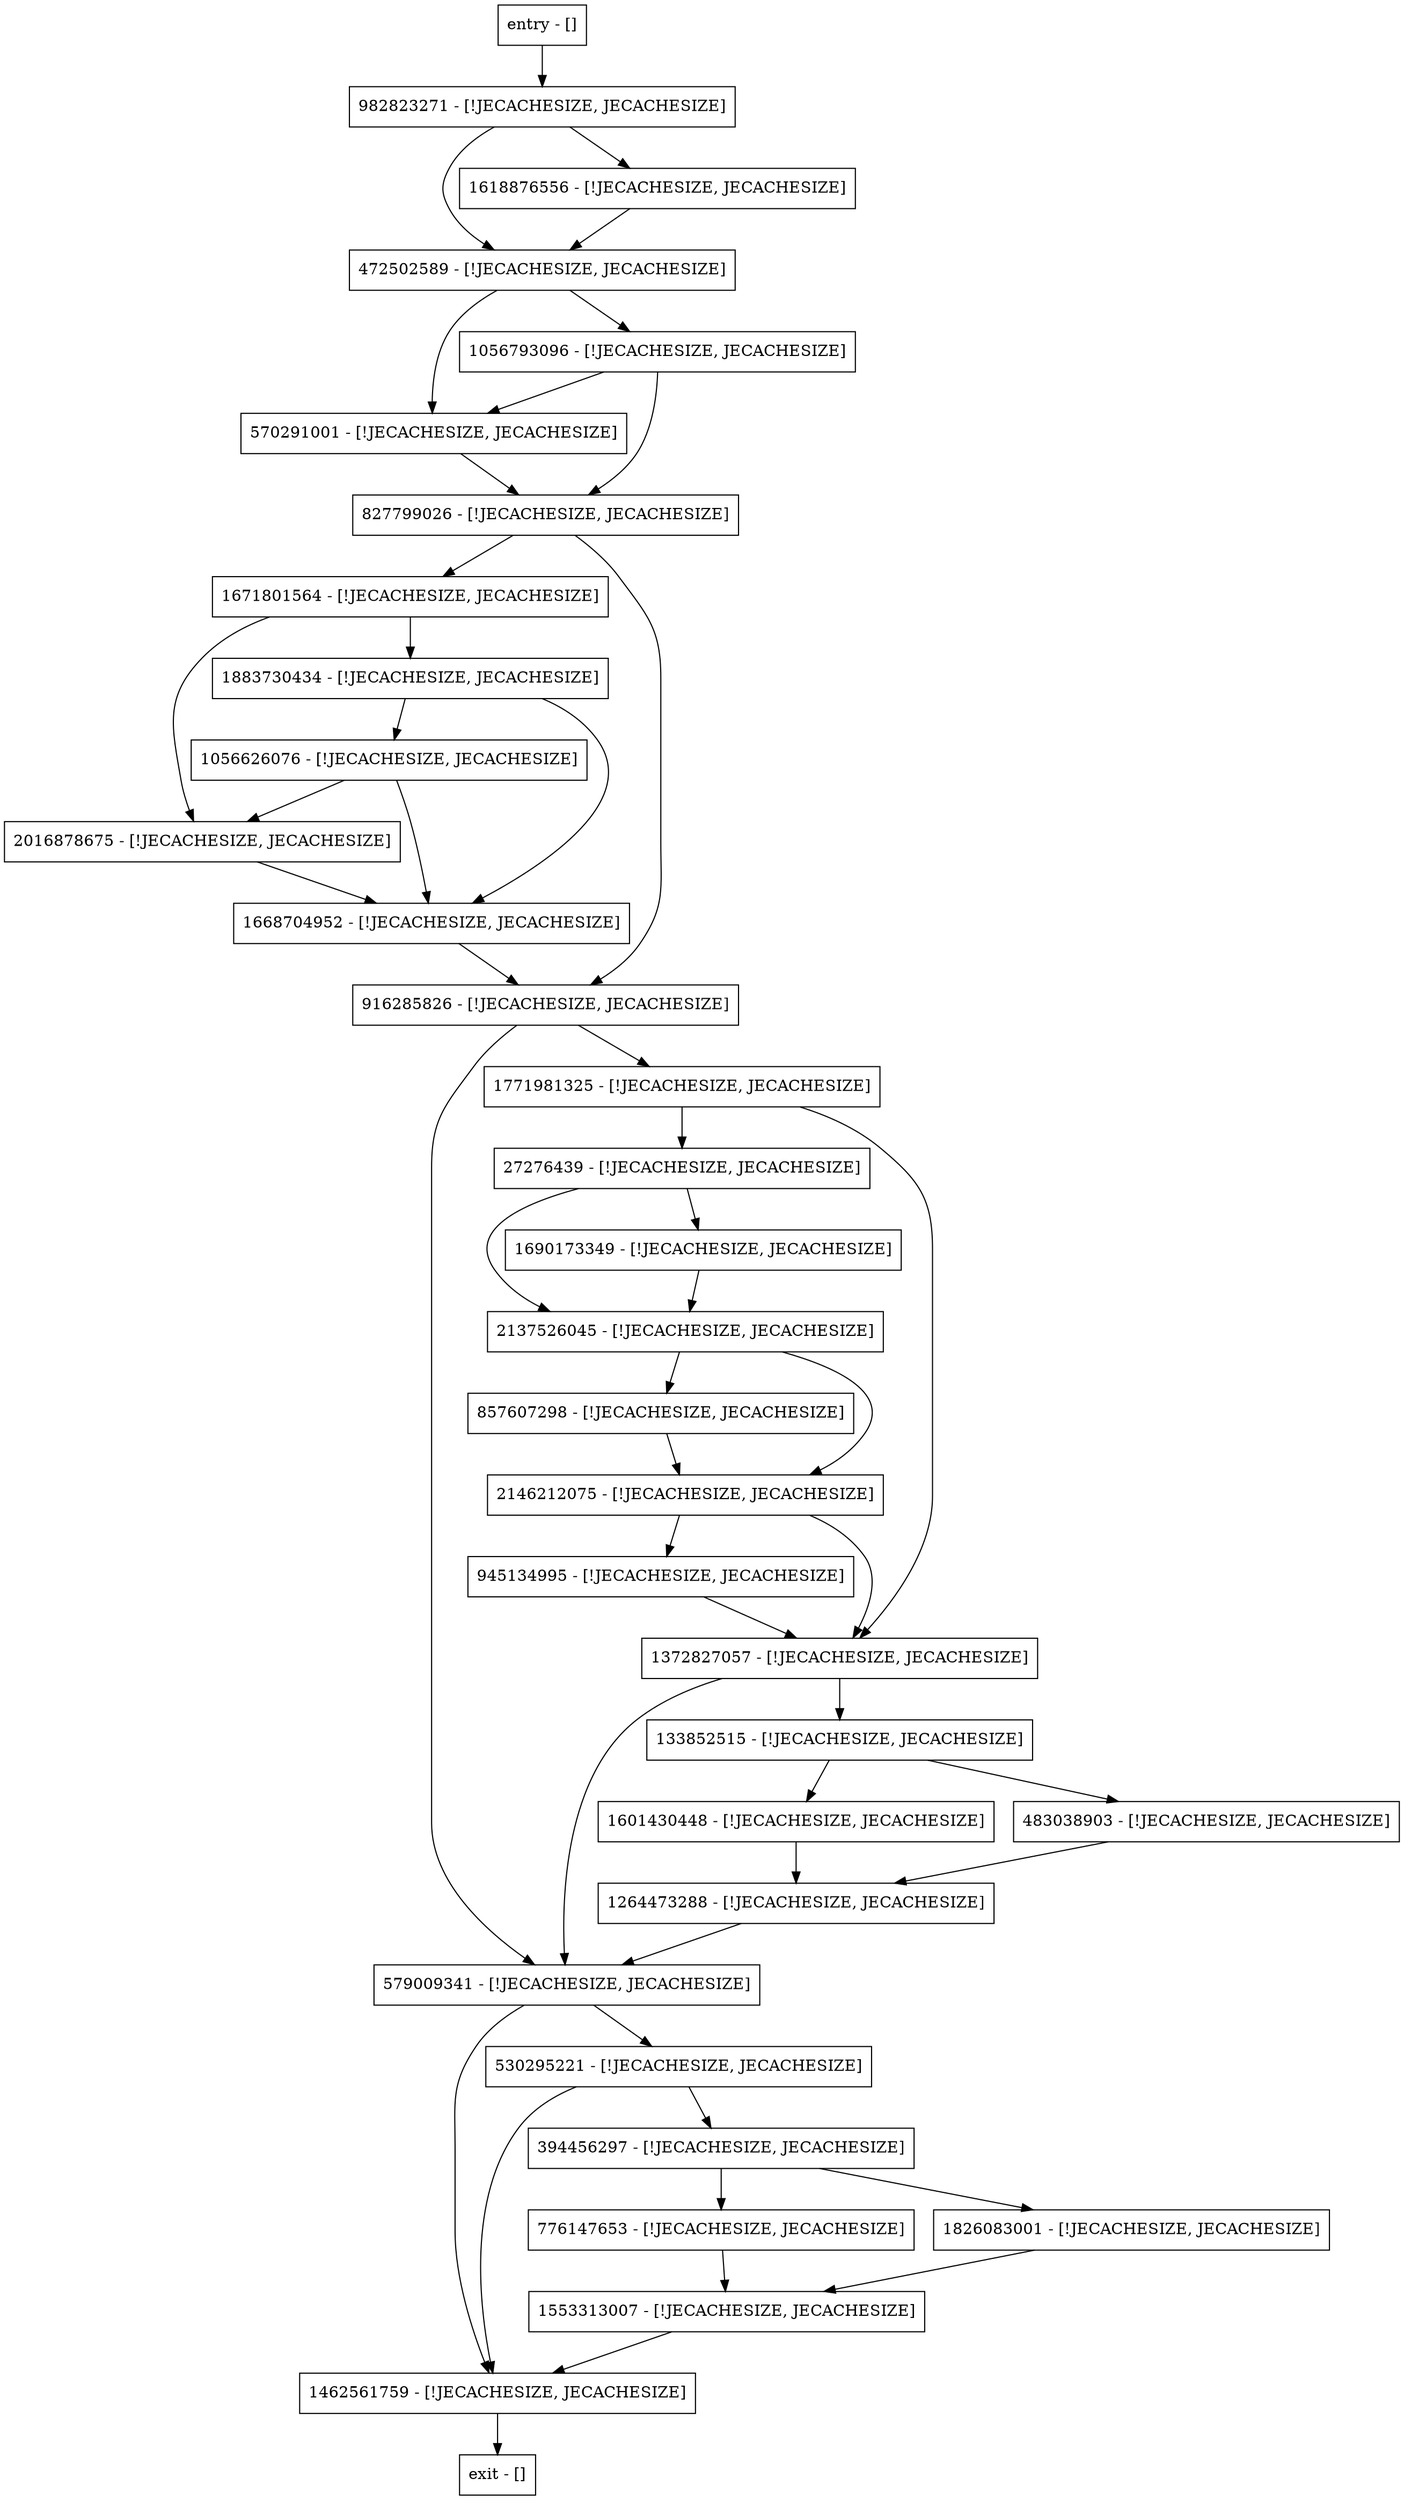 digraph getBaseLNEntrySize {
node [shape=record];
1372827057 [label="1372827057 - [!JECACHESIZE, JECACHESIZE]"];
1553313007 [label="1553313007 - [!JECACHESIZE, JECACHESIZE]"];
1056626076 [label="1056626076 - [!JECACHESIZE, JECACHESIZE]"];
1601430448 [label="1601430448 - [!JECACHESIZE, JECACHESIZE]"];
472502589 [label="472502589 - [!JECACHESIZE, JECACHESIZE]"];
1883730434 [label="1883730434 - [!JECACHESIZE, JECACHESIZE]"];
2146212075 [label="2146212075 - [!JECACHESIZE, JECACHESIZE]"];
27276439 [label="27276439 - [!JECACHESIZE, JECACHESIZE]"];
1264473288 [label="1264473288 - [!JECACHESIZE, JECACHESIZE]"];
1618876556 [label="1618876556 - [!JECACHESIZE, JECACHESIZE]"];
1690173349 [label="1690173349 - [!JECACHESIZE, JECACHESIZE]"];
776147653 [label="776147653 - [!JECACHESIZE, JECACHESIZE]"];
133852515 [label="133852515 - [!JECACHESIZE, JECACHESIZE]"];
1668704952 [label="1668704952 - [!JECACHESIZE, JECACHESIZE]"];
945134995 [label="945134995 - [!JECACHESIZE, JECACHESIZE]"];
579009341 [label="579009341 - [!JECACHESIZE, JECACHESIZE]"];
1771981325 [label="1771981325 - [!JECACHESIZE, JECACHESIZE]"];
394456297 [label="394456297 - [!JECACHESIZE, JECACHESIZE]"];
483038903 [label="483038903 - [!JECACHESIZE, JECACHESIZE]"];
1671801564 [label="1671801564 - [!JECACHESIZE, JECACHESIZE]"];
1462561759 [label="1462561759 - [!JECACHESIZE, JECACHESIZE]"];
916285826 [label="916285826 - [!JECACHESIZE, JECACHESIZE]"];
entry [label="entry - []"];
exit [label="exit - []"];
2137526045 [label="2137526045 - [!JECACHESIZE, JECACHESIZE]"];
530295221 [label="530295221 - [!JECACHESIZE, JECACHESIZE]"];
570291001 [label="570291001 - [!JECACHESIZE, JECACHESIZE]"];
1826083001 [label="1826083001 - [!JECACHESIZE, JECACHESIZE]"];
982823271 [label="982823271 - [!JECACHESIZE, JECACHESIZE]"];
827799026 [label="827799026 - [!JECACHESIZE, JECACHESIZE]"];
2016878675 [label="2016878675 - [!JECACHESIZE, JECACHESIZE]"];
1056793096 [label="1056793096 - [!JECACHESIZE, JECACHESIZE]"];
857607298 [label="857607298 - [!JECACHESIZE, JECACHESIZE]"];
entry;
exit;
1372827057 -> 133852515;
1372827057 -> 579009341;
1553313007 -> 1462561759;
1056626076 -> 1668704952;
1056626076 -> 2016878675;
1601430448 -> 1264473288;
472502589 -> 570291001;
472502589 -> 1056793096;
1883730434 -> 1668704952;
1883730434 -> 1056626076;
2146212075 -> 1372827057;
2146212075 -> 945134995;
27276439 -> 2137526045;
27276439 -> 1690173349;
1264473288 -> 579009341;
1618876556 -> 472502589;
1690173349 -> 2137526045;
776147653 -> 1553313007;
133852515 -> 483038903;
133852515 -> 1601430448;
1668704952 -> 916285826;
945134995 -> 1372827057;
579009341 -> 530295221;
579009341 -> 1462561759;
1771981325 -> 1372827057;
1771981325 -> 27276439;
394456297 -> 1826083001;
394456297 -> 776147653;
483038903 -> 1264473288;
1671801564 -> 1883730434;
1671801564 -> 2016878675;
1462561759 -> exit;
916285826 -> 1771981325;
916285826 -> 579009341;
entry -> 982823271;
2137526045 -> 2146212075;
2137526045 -> 857607298;
530295221 -> 394456297;
530295221 -> 1462561759;
570291001 -> 827799026;
1826083001 -> 1553313007;
982823271 -> 472502589;
982823271 -> 1618876556;
827799026 -> 1671801564;
827799026 -> 916285826;
2016878675 -> 1668704952;
1056793096 -> 570291001;
1056793096 -> 827799026;
857607298 -> 2146212075;
}

